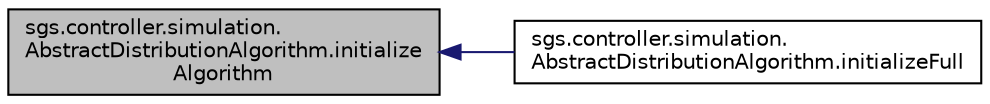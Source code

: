 digraph "sgs.controller.simulation.AbstractDistributionAlgorithm.initializeAlgorithm"
{
  edge [fontname="Helvetica",fontsize="10",labelfontname="Helvetica",labelfontsize="10"];
  node [fontname="Helvetica",fontsize="10",shape=record];
  rankdir="LR";
  Node1 [label="sgs.controller.simulation.\lAbstractDistributionAlgorithm.initialize\lAlgorithm",height=0.2,width=0.4,color="black", fillcolor="grey75", style="filled" fontcolor="black"];
  Node1 -> Node2 [dir="back",color="midnightblue",fontsize="10",style="solid",fontname="Helvetica"];
  Node2 [label="sgs.controller.simulation.\lAbstractDistributionAlgorithm.initializeFull",height=0.2,width=0.4,color="black", fillcolor="white", style="filled",URL="$classsgs_1_1controller_1_1simulation_1_1_abstract_distribution_algorithm.html#ac713997f4092fbb4c687f18978095cb9"];
}
